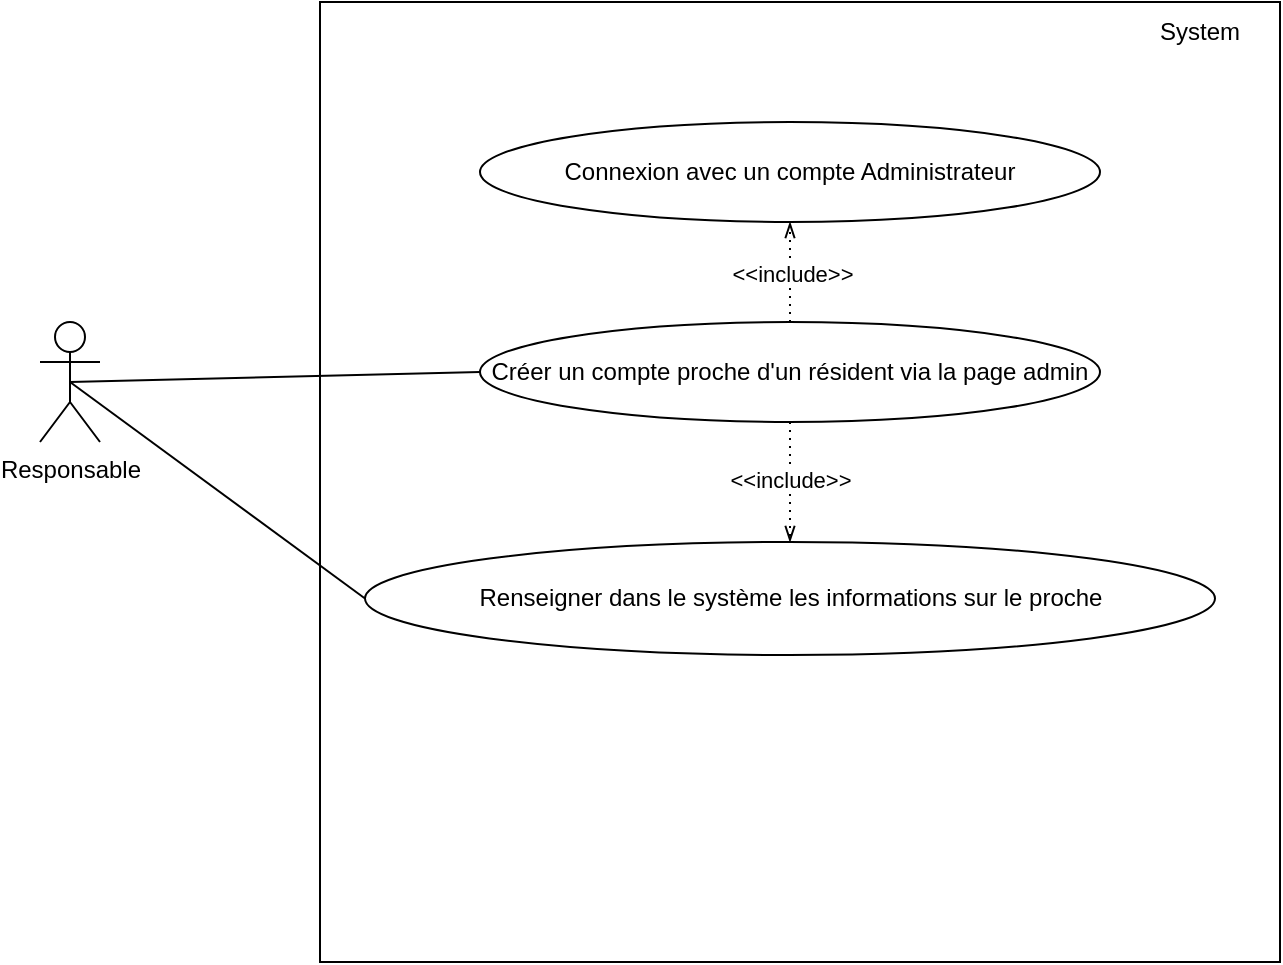 <mxfile version="16.5.1" type="device"><diagram id="_dePmewGmgr1LMURcvDB" name="Page-1"><mxGraphModel dx="901" dy="672" grid="1" gridSize="10" guides="1" tooltips="1" connect="1" arrows="1" fold="1" page="1" pageScale="1" pageWidth="1169" pageHeight="827" math="0" shadow="0"><root><mxCell id="0"/><mxCell id="1" parent="0"/><mxCell id="iPmmBw3IDl8lB4opg37T-1" value="" style="whiteSpace=wrap;html=1;aspect=fixed;" parent="1" vertex="1"><mxGeometry x="200" y="160" width="480" height="480" as="geometry"/></mxCell><mxCell id="iPmmBw3IDl8lB4opg37T-2" value="System" style="text;html=1;strokeColor=none;fillColor=none;align=center;verticalAlign=middle;whiteSpace=wrap;rounded=0;" parent="1" vertex="1"><mxGeometry x="610" y="160" width="60" height="30" as="geometry"/></mxCell><mxCell id="iPmmBw3IDl8lB4opg37T-3" value="Responsable" style="shape=umlActor;verticalLabelPosition=bottom;verticalAlign=top;html=1;outlineConnect=0;" parent="1" vertex="1"><mxGeometry x="60" y="320" width="30" height="60" as="geometry"/></mxCell><mxCell id="iPmmBw3IDl8lB4opg37T-5" value="Créer un compte proche d'un résident via la page admin" style="ellipse;whiteSpace=wrap;html=1;" parent="1" vertex="1"><mxGeometry x="280" y="320" width="310" height="50" as="geometry"/></mxCell><mxCell id="iPmmBw3IDl8lB4opg37T-6" value="Connexion avec un compte Administrateur" style="ellipse;whiteSpace=wrap;html=1;" parent="1" vertex="1"><mxGeometry x="280" y="220" width="310" height="50" as="geometry"/></mxCell><mxCell id="iPmmBw3IDl8lB4opg37T-7" value="Renseigner dans le système les informations sur le proche" style="ellipse;whiteSpace=wrap;html=1;" parent="1" vertex="1"><mxGeometry x="222.5" y="430" width="425" height="56.5" as="geometry"/></mxCell><mxCell id="iPmmBw3IDl8lB4opg37T-8" value="" style="endArrow=openThin;dashed=1;html=1;dashPattern=1 3;strokeWidth=1;rounded=0;entryX=0.5;entryY=1;entryDx=0;entryDy=0;exitX=0.5;exitY=0;exitDx=0;exitDy=0;startArrow=none;startFill=0;endFill=0;" parent="1" source="iPmmBw3IDl8lB4opg37T-5" target="iPmmBw3IDl8lB4opg37T-6" edge="1"><mxGeometry width="50" height="50" relative="1" as="geometry"><mxPoint x="390" y="370" as="sourcePoint"/><mxPoint x="440" y="320" as="targetPoint"/></mxGeometry></mxCell><mxCell id="iPmmBw3IDl8lB4opg37T-9" value="&amp;lt;&amp;lt;include&amp;gt;&amp;gt;" style="edgeLabel;html=1;align=center;verticalAlign=middle;resizable=0;points=[];" parent="iPmmBw3IDl8lB4opg37T-8" vertex="1" connectable="0"><mxGeometry x="-0.05" y="-1" relative="1" as="geometry"><mxPoint as="offset"/></mxGeometry></mxCell><mxCell id="iPmmBw3IDl8lB4opg37T-10" value="" style="endArrow=openThin;dashed=1;html=1;dashPattern=1 3;strokeWidth=1;rounded=0;entryX=0.5;entryY=0;entryDx=0;entryDy=0;exitX=0.5;exitY=1;exitDx=0;exitDy=0;startArrow=none;startFill=0;endFill=0;" parent="1" source="iPmmBw3IDl8lB4opg37T-5" target="iPmmBw3IDl8lB4opg37T-7" edge="1"><mxGeometry width="50" height="50" relative="1" as="geometry"><mxPoint x="445" y="330" as="sourcePoint"/><mxPoint x="445" y="280" as="targetPoint"/></mxGeometry></mxCell><mxCell id="iPmmBw3IDl8lB4opg37T-11" value="&amp;lt;&amp;lt;include&amp;gt;&amp;gt;" style="edgeLabel;html=1;align=center;verticalAlign=middle;resizable=0;points=[];" parent="iPmmBw3IDl8lB4opg37T-10" vertex="1" connectable="0"><mxGeometry x="-0.05" y="-1" relative="1" as="geometry"><mxPoint x="1" as="offset"/></mxGeometry></mxCell><mxCell id="iPmmBw3IDl8lB4opg37T-14" value="" style="endArrow=none;html=1;rounded=0;strokeWidth=1;exitX=0.5;exitY=0.5;exitDx=0;exitDy=0;exitPerimeter=0;entryX=0;entryY=0.5;entryDx=0;entryDy=0;" parent="1" source="iPmmBw3IDl8lB4opg37T-3" target="iPmmBw3IDl8lB4opg37T-5" edge="1"><mxGeometry width="50" height="50" relative="1" as="geometry"><mxPoint x="390" y="370" as="sourcePoint"/><mxPoint x="440" y="320" as="targetPoint"/></mxGeometry></mxCell><mxCell id="iPmmBw3IDl8lB4opg37T-15" value="" style="endArrow=none;html=1;rounded=0;strokeWidth=1;exitX=0.5;exitY=0.5;exitDx=0;exitDy=0;exitPerimeter=0;entryX=0;entryY=0.5;entryDx=0;entryDy=0;" parent="1" source="iPmmBw3IDl8lB4opg37T-3" target="iPmmBw3IDl8lB4opg37T-7" edge="1"><mxGeometry width="50" height="50" relative="1" as="geometry"><mxPoint x="390" y="370" as="sourcePoint"/><mxPoint x="440" y="320" as="targetPoint"/></mxGeometry></mxCell></root></mxGraphModel></diagram></mxfile>